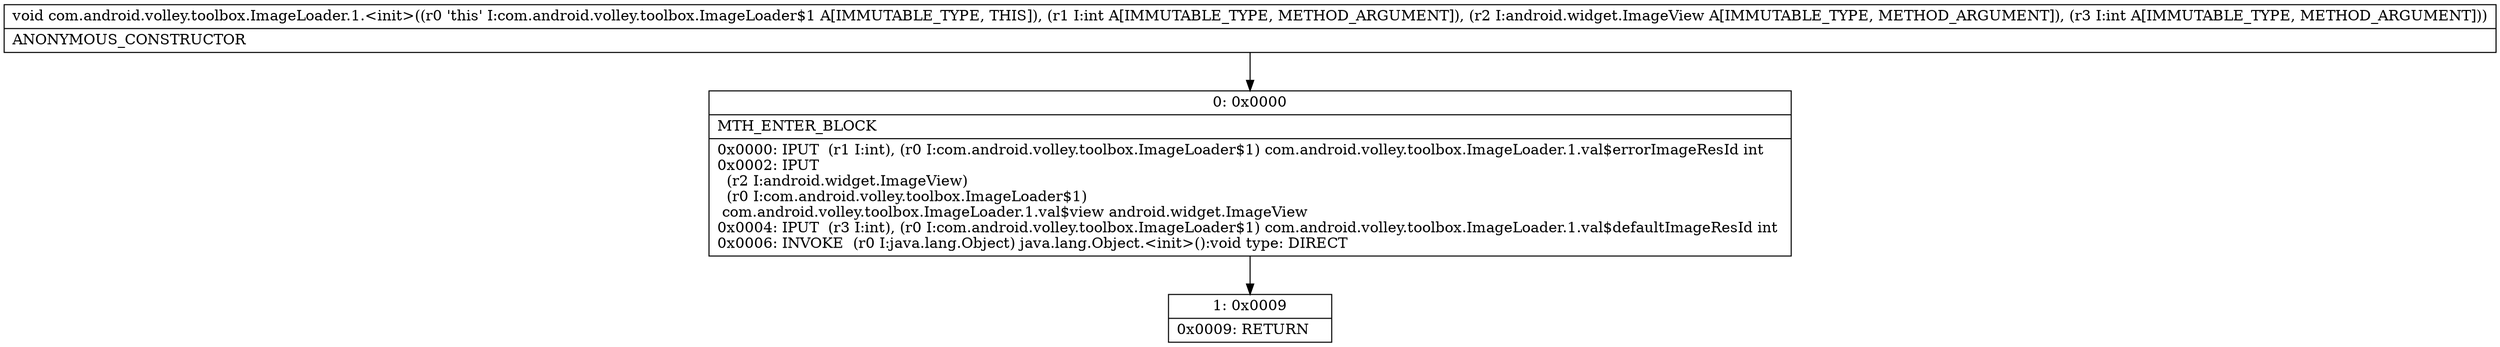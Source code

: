 digraph "CFG forcom.android.volley.toolbox.ImageLoader.1.\<init\>(ILandroid\/widget\/ImageView;I)V" {
Node_0 [shape=record,label="{0\:\ 0x0000|MTH_ENTER_BLOCK\l|0x0000: IPUT  (r1 I:int), (r0 I:com.android.volley.toolbox.ImageLoader$1) com.android.volley.toolbox.ImageLoader.1.val$errorImageResId int \l0x0002: IPUT  \l  (r2 I:android.widget.ImageView)\l  (r0 I:com.android.volley.toolbox.ImageLoader$1)\l com.android.volley.toolbox.ImageLoader.1.val$view android.widget.ImageView \l0x0004: IPUT  (r3 I:int), (r0 I:com.android.volley.toolbox.ImageLoader$1) com.android.volley.toolbox.ImageLoader.1.val$defaultImageResId int \l0x0006: INVOKE  (r0 I:java.lang.Object) java.lang.Object.\<init\>():void type: DIRECT \l}"];
Node_1 [shape=record,label="{1\:\ 0x0009|0x0009: RETURN   \l}"];
MethodNode[shape=record,label="{void com.android.volley.toolbox.ImageLoader.1.\<init\>((r0 'this' I:com.android.volley.toolbox.ImageLoader$1 A[IMMUTABLE_TYPE, THIS]), (r1 I:int A[IMMUTABLE_TYPE, METHOD_ARGUMENT]), (r2 I:android.widget.ImageView A[IMMUTABLE_TYPE, METHOD_ARGUMENT]), (r3 I:int A[IMMUTABLE_TYPE, METHOD_ARGUMENT]))  | ANONYMOUS_CONSTRUCTOR\l}"];
MethodNode -> Node_0;
Node_0 -> Node_1;
}

